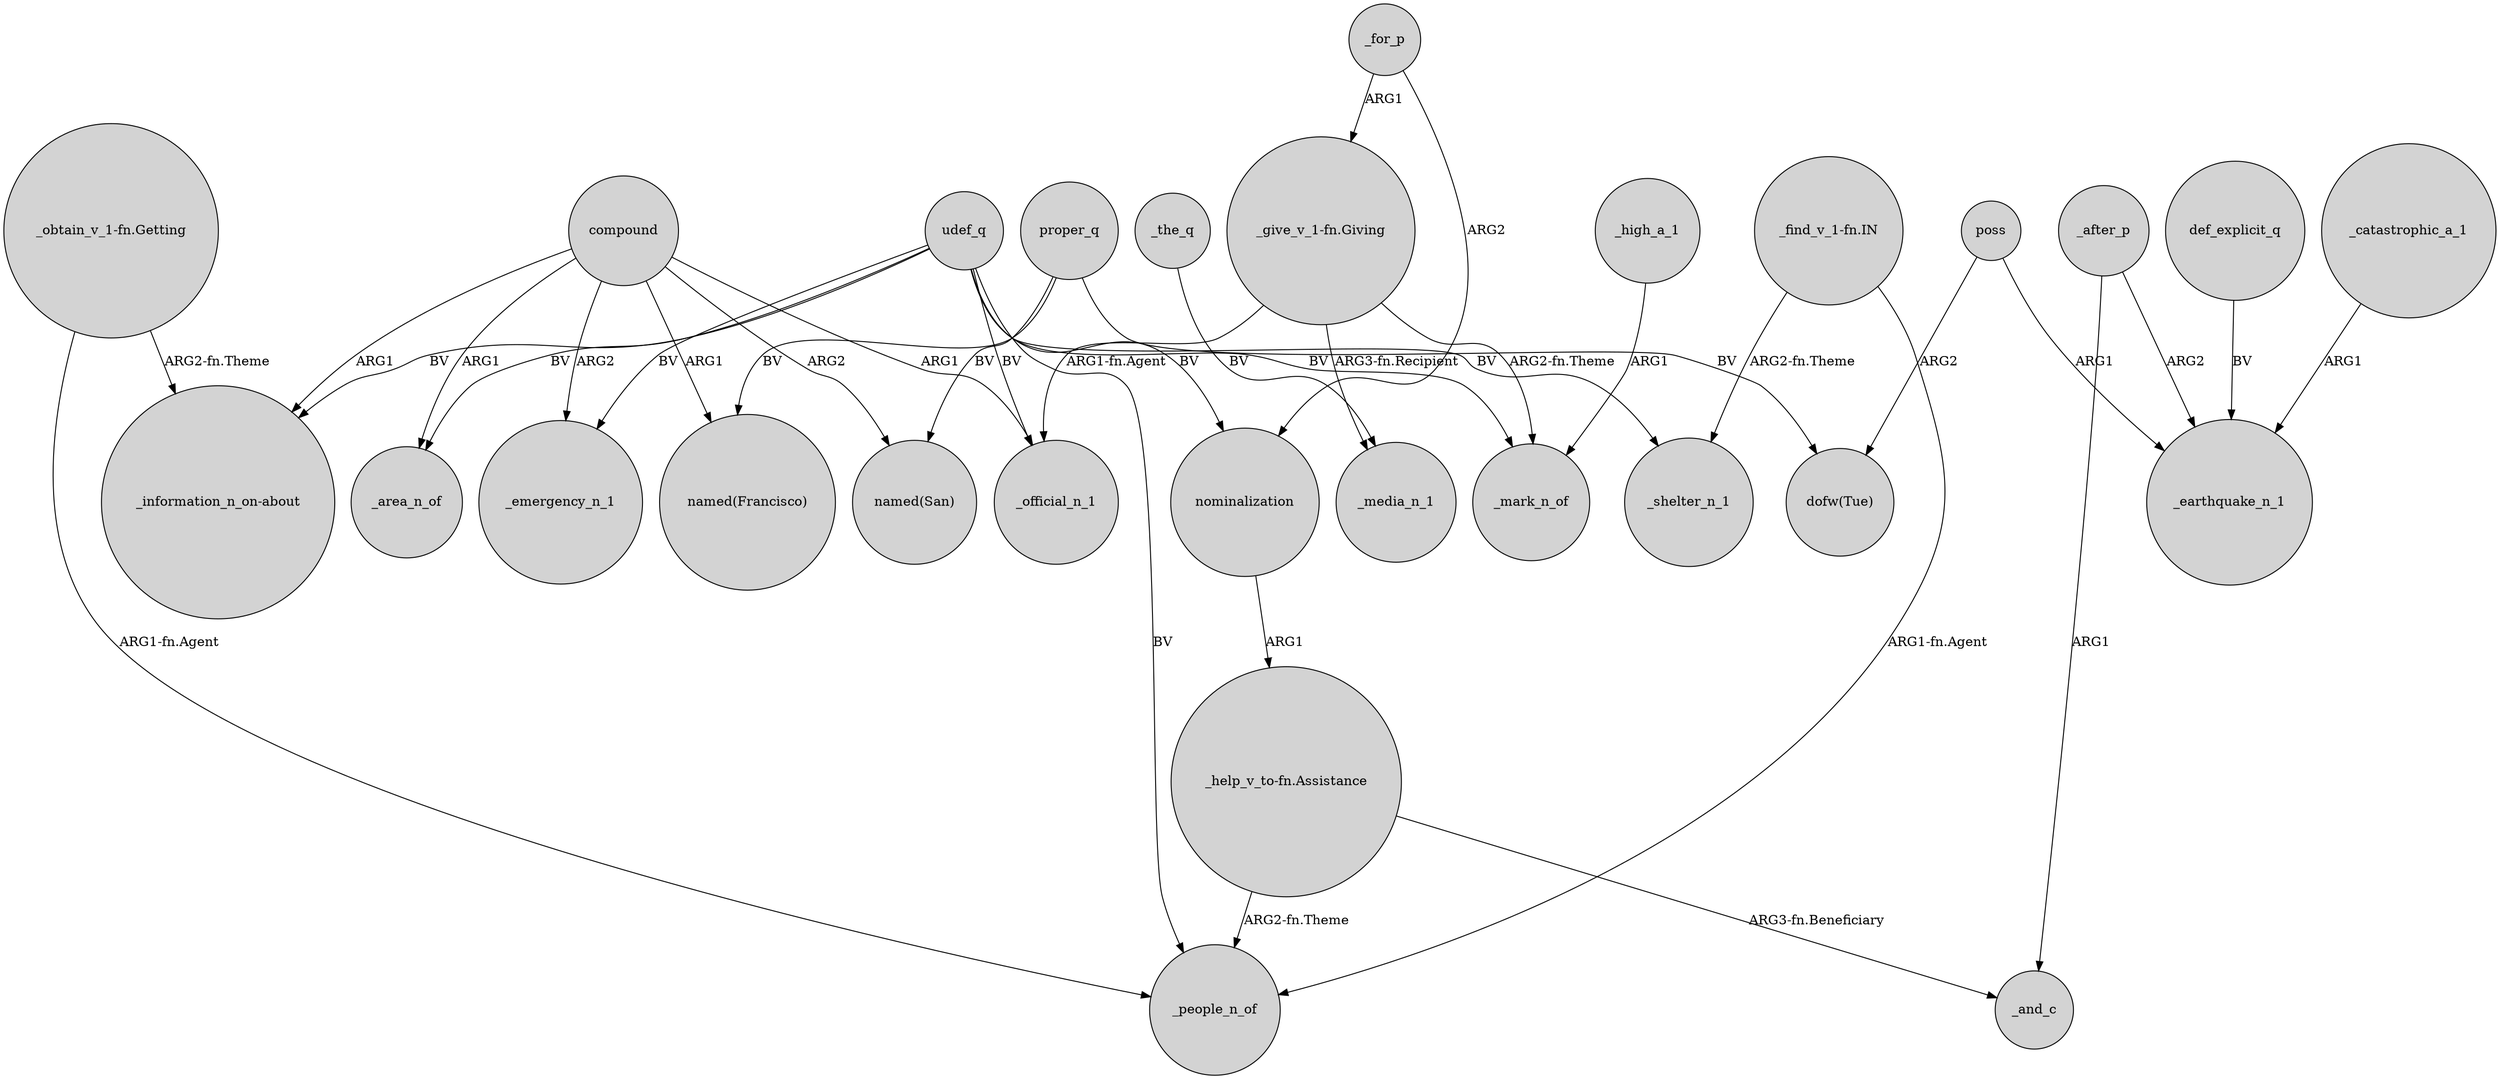 digraph {
	node [shape=circle style=filled]
	compound -> _emergency_n_1 [label=ARG2]
	def_explicit_q -> _earthquake_n_1 [label=BV]
	_after_p -> _and_c [label=ARG1]
	udef_q -> _mark_n_of [label=BV]
	proper_q -> "named(Francisco)" [label=BV]
	compound -> "named(San)" [label=ARG2]
	poss -> _earthquake_n_1 [label=ARG1]
	"_help_v_to-fn.Assistance" -> _and_c [label="ARG3-fn.Beneficiary"]
	_catastrophic_a_1 -> _earthquake_n_1 [label=ARG1]
	_for_p -> nominalization [label=ARG2]
	"_obtain_v_1-fn.Getting" -> _people_n_of [label="ARG1-fn.Agent"]
	proper_q -> "dofw(Tue)" [label=BV]
	nominalization -> "_help_v_to-fn.Assistance" [label=ARG1]
	udef_q -> _shelter_n_1 [label=BV]
	_for_p -> "_give_v_1-fn.Giving" [label=ARG1]
	"_obtain_v_1-fn.Getting" -> "_information_n_on-about" [label="ARG2-fn.Theme"]
	udef_q -> "_information_n_on-about" [label=BV]
	"_give_v_1-fn.Giving" -> _mark_n_of [label="ARG2-fn.Theme"]
	_after_p -> _earthquake_n_1 [label=ARG2]
	udef_q -> _people_n_of [label=BV]
	"_give_v_1-fn.Giving" -> _media_n_1 [label="ARG3-fn.Recipient"]
	udef_q -> _official_n_1 [label=BV]
	poss -> "dofw(Tue)" [label=ARG2]
	"_help_v_to-fn.Assistance" -> _people_n_of [label="ARG2-fn.Theme"]
	udef_q -> _emergency_n_1 [label=BV]
	"_find_v_1-fn.IN" -> _shelter_n_1 [label="ARG2-fn.Theme"]
	compound -> "named(Francisco)" [label=ARG1]
	udef_q -> nominalization [label=BV]
	"_give_v_1-fn.Giving" -> _official_n_1 [label="ARG1-fn.Agent"]
	compound -> _official_n_1 [label=ARG1]
	"_find_v_1-fn.IN" -> _people_n_of [label="ARG1-fn.Agent"]
	proper_q -> "named(San)" [label=BV]
	_high_a_1 -> _mark_n_of [label=ARG1]
	udef_q -> _area_n_of [label=BV]
	compound -> _area_n_of [label=ARG1]
	compound -> "_information_n_on-about" [label=ARG1]
	_the_q -> _media_n_1 [label=BV]
}

